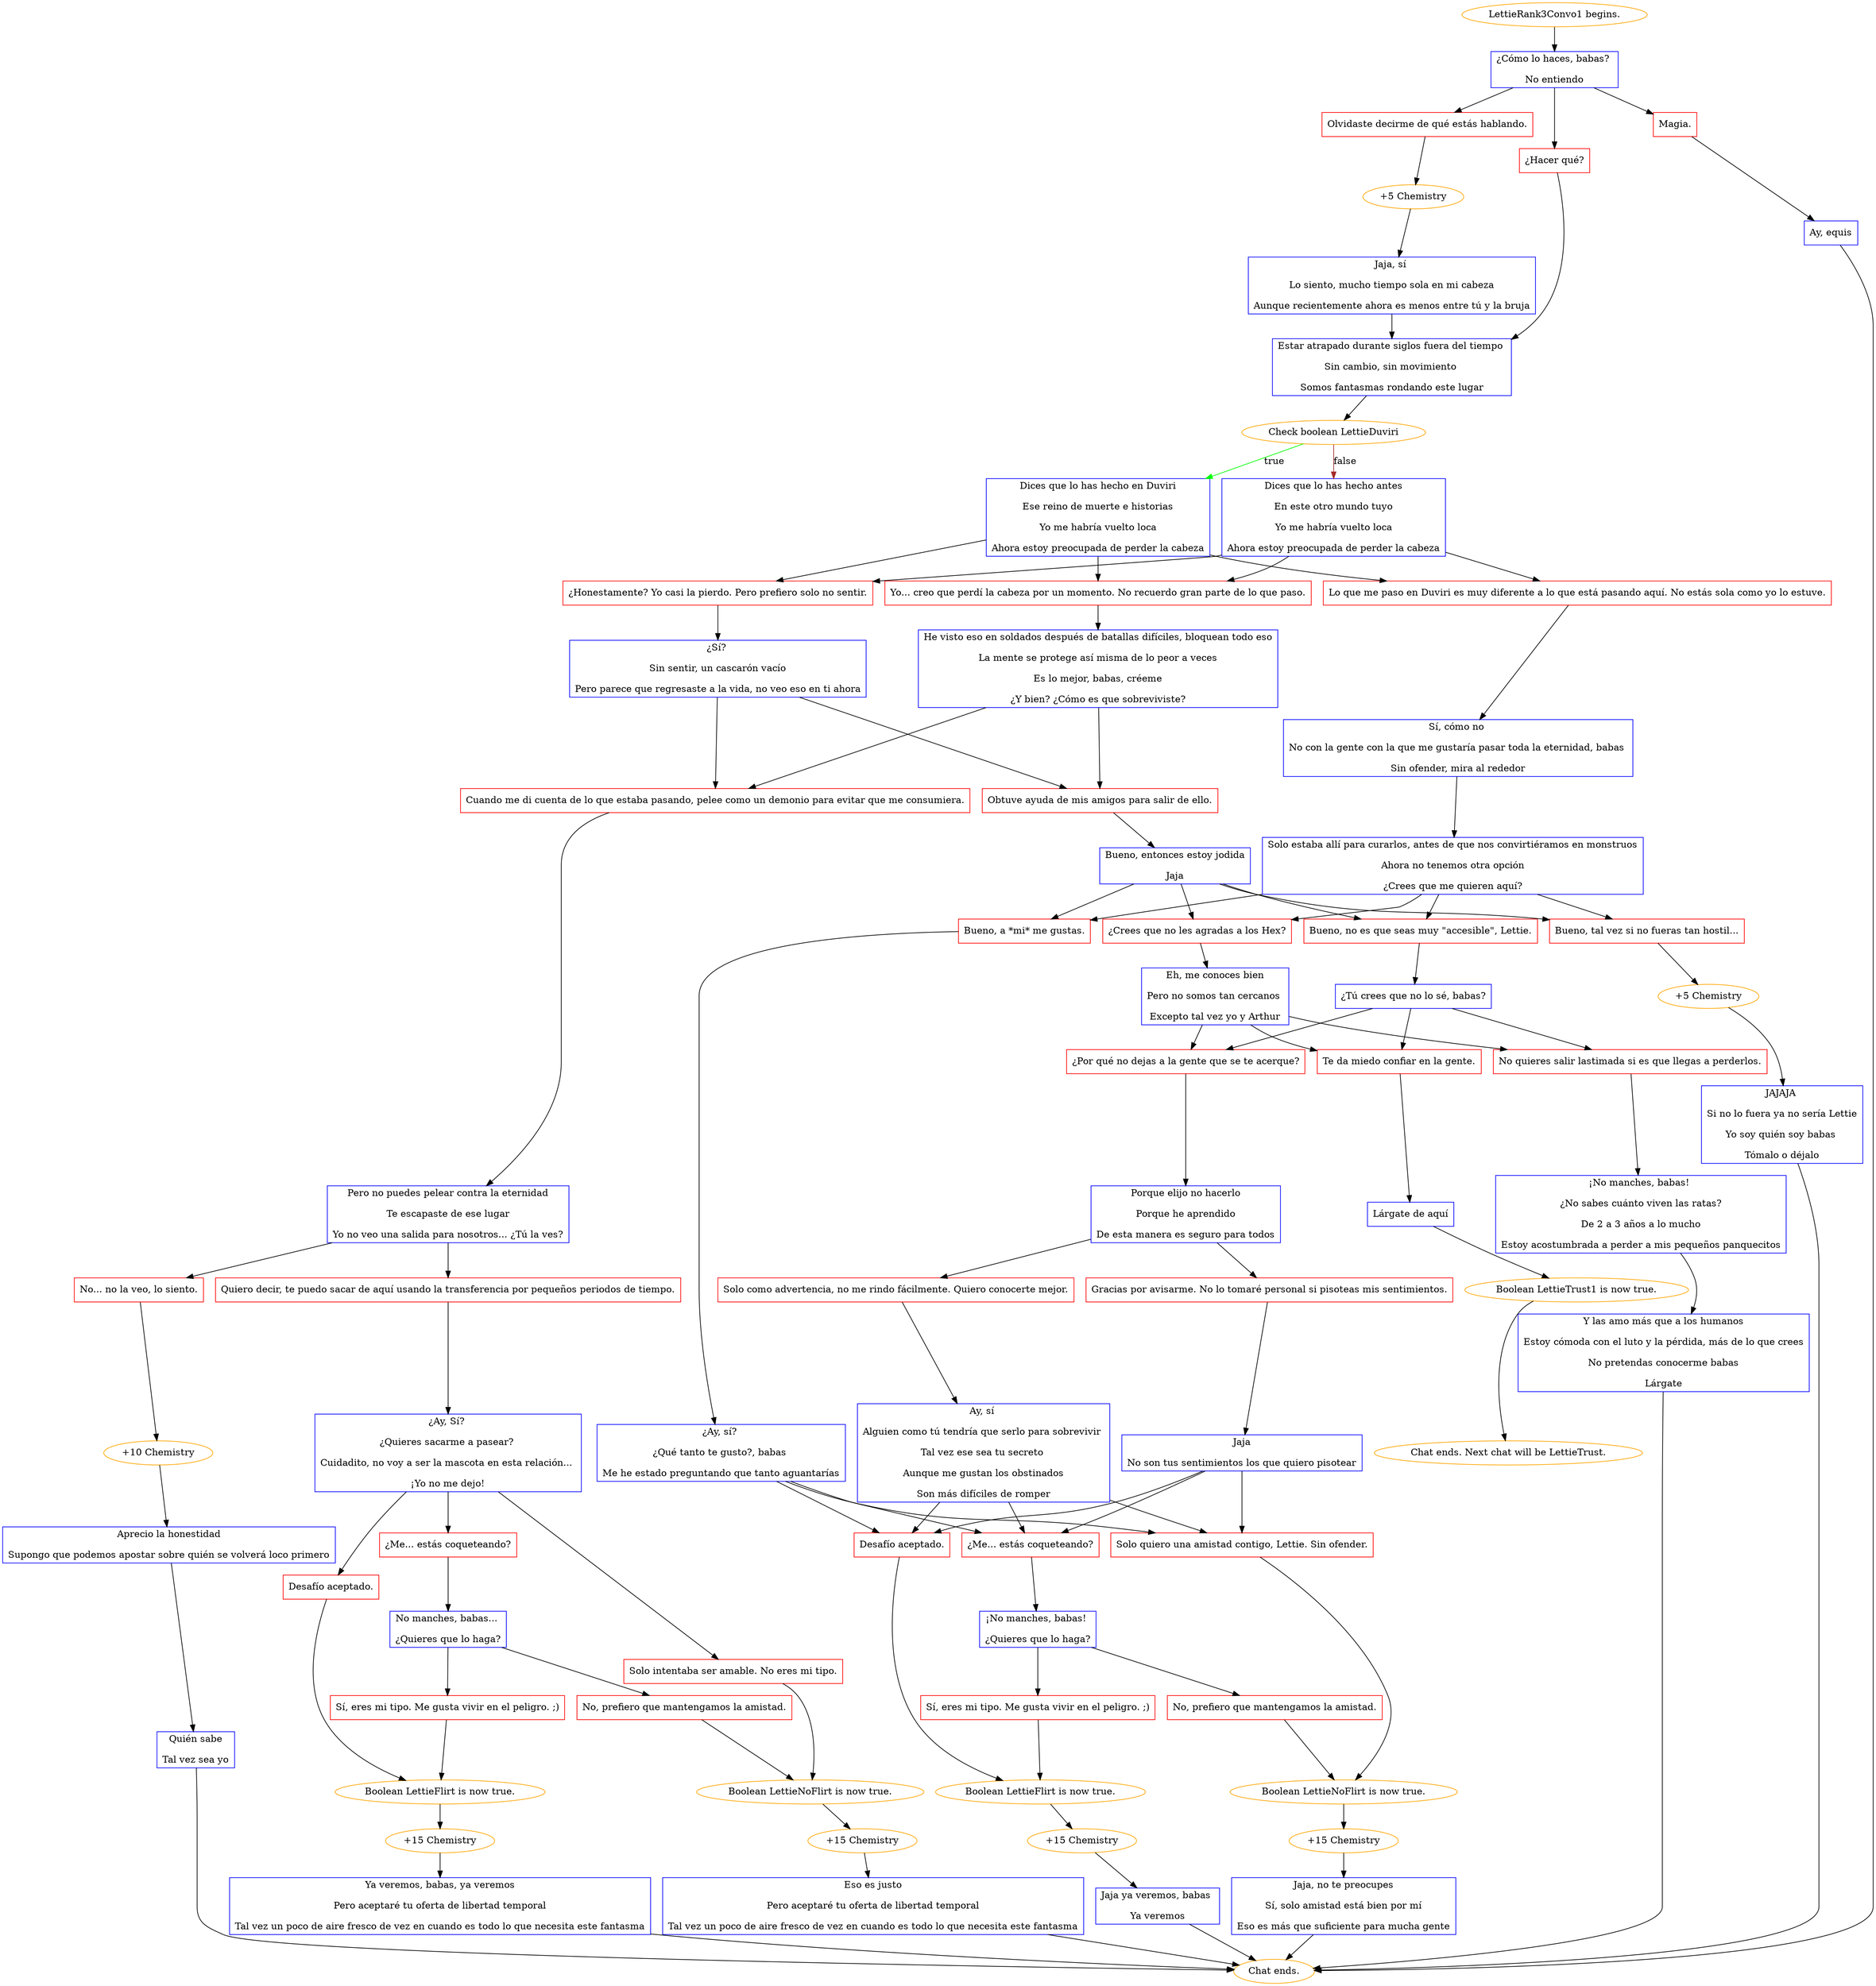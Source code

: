 digraph {
	"LettieRank3Convo1 begins." [color=orange];
		"LettieRank3Convo1 begins." -> j1475752217;
	j1475752217 [label="¿Cómo lo haces, babas? 
No entiendo",shape=box,color=blue];
		j1475752217 -> j1599565644;
		j1475752217 -> j2625187377;
		j1475752217 -> j905100708;
	j1599565644 [label="Olvidaste decirme de qué estás hablando.",shape=box,color=red];
		j1599565644 -> j3818326735;
	j2625187377 [label="¿Hacer qué?",shape=box,color=red];
		j2625187377 -> j2653800820;
	j905100708 [label="Magia.",shape=box,color=red];
		j905100708 -> j1759475013;
	j3818326735 [label="+5 Chemistry",color=orange];
		j3818326735 -> j3224264200;
	j2653800820 [label="Estar atrapado durante siglos fuera del tiempo 
Sin cambio, sin movimiento 
Somos fantasmas rondando este lugar",shape=box,color=blue];
		j2653800820 -> j2631015866;
	j1759475013 [label="Ay, equis",shape=box,color=blue];
		j1759475013 -> "Chat ends.";
	j3224264200 [label="Jaja, sí 
Lo siento, mucho tiempo sola en mi cabeza
Aunque recientemente ahora es menos entre tú y la bruja",shape=box,color=blue];
		j3224264200 -> j2653800820;
	j2631015866 [label="Check boolean LettieDuviri",color=orange];
		j2631015866 -> j3115538923 [label=true,color=green];
		j2631015866 -> j2783119144 [label=false,color=brown];
	"Chat ends." [color=orange];
	j3115538923 [label="Dices que lo has hecho en Duviri
Ese reino de muerte e historias
Yo me habría vuelto loca
Ahora estoy preocupada de perder la cabeza",shape=box,color=blue];
		j3115538923 -> j955729015;
		j3115538923 -> j3764764699;
		j3115538923 -> j733086929;
	j2783119144 [label="Dices que lo has hecho antes
En este otro mundo tuyo
Yo me habría vuelto loca
Ahora estoy preocupada de perder la cabeza",shape=box,color=blue];
		j2783119144 -> j733086929;
		j2783119144 -> j3764764699;
		j2783119144 -> j955729015;
	j955729015 [label="¿Honestamente? Yo casi la pierdo. Pero prefiero solo no sentir.",shape=box,color=red];
		j955729015 -> j984596645;
	j3764764699 [label="Yo... creo que perdí la cabeza por un momento. No recuerdo gran parte de lo que paso.",shape=box,color=red];
		j3764764699 -> j766587885;
	j733086929 [label="Lo que me paso en Duviri es muy diferente a lo que está pasando aquí. No estás sola como yo lo estuve.",shape=box,color=red];
		j733086929 -> j4197855543;
	j984596645 [label="¿Sí? 
Sin sentir, un cascarón vacío
Pero parece que regresaste a la vida, no veo eso en ti ahora",shape=box,color=blue];
		j984596645 -> j1160185097;
		j984596645 -> j1652980482;
	j766587885 [label="He visto eso en soldados después de batallas difíciles, bloquean todo eso
La mente se protege así misma de lo peor a veces
Es lo mejor, babas, créeme
¿Y bien? ¿Cómo es que sobreviviste?",shape=box,color=blue];
		j766587885 -> j1160185097;
		j766587885 -> j1652980482;
	j4197855543 [label="Sí, cómo no 
No con la gente con la que me gustaría pasar toda la eternidad, babas 
Sin ofender, mira al rededor",shape=box,color=blue];
		j4197855543 -> j2583709423;
	j1160185097 [label="Cuando me di cuenta de lo que estaba pasando, pelee como un demonio para evitar que me consumiera.",shape=box,color=red];
		j1160185097 -> j87009910;
	j1652980482 [label="Obtuve ayuda de mis amigos para salir de ello.",shape=box,color=red];
		j1652980482 -> j3650434306;
	j2583709423 [label="Solo estaba allí para curarlos, antes de que nos convirtiéramos en monstruos
Ahora no tenemos otra opción
¿Crees que me quieren aquí?",shape=box,color=blue];
		j2583709423 -> j2204870060;
		j2583709423 -> j2187333598;
		j2583709423 -> j1922293399;
		j2583709423 -> j861492191;
	j87009910 [label="Pero no puedes pelear contra la eternidad
Te escapaste de ese lugar
Yo no veo una salida para nosotros... ¿Tú la ves?",shape=box,color=blue];
		j87009910 -> j3758928113;
		j87009910 -> j3215818394;
	j3650434306 [label="Bueno, entonces estoy jodida
Jaja",shape=box,color=blue];
		j3650434306 -> j2204870060;
		j3650434306 -> j2187333598;
		j3650434306 -> j1922293399;
		j3650434306 -> j861492191;
	j2204870060 [label="Bueno, a *mi* me gustas.",shape=box,color=red];
		j2204870060 -> j1916141997;
	j2187333598 [label="¿Crees que no les agradas a los Hex?",shape=box,color=red];
		j2187333598 -> j3999621743;
	j1922293399 [label="Bueno, no es que seas muy \"accesible\", Lettie.",shape=box,color=red];
		j1922293399 -> j4193507656;
	j861492191 [label="Bueno, tal vez si no fueras tan hostil...",shape=box,color=red];
		j861492191 -> j3044286784;
	j3758928113 [label="No... no la veo, lo siento.",shape=box,color=red];
		j3758928113 -> j258689297;
	j3215818394 [label="Quiero decir, te puedo sacar de aquí usando la transferencia por pequeños periodos de tiempo.",shape=box,color=red];
		j3215818394 -> j678762432;
	j1916141997 [label="¿Ay, sí? 
¿Qué tanto te gusto?, babas 
Me he estado preguntando que tanto aguantarías",shape=box,color=blue];
		j1916141997 -> j2254737832;
		j1916141997 -> j2598387068;
		j1916141997 -> j2115414675;
	j3999621743 [label="Eh, me conoces bien
Pero no somos tan cercanos 
Excepto tal vez yo y Arthur",shape=box,color=blue];
		j3999621743 -> j2425819980;
		j3999621743 -> j1100398635;
		j3999621743 -> j2615082646;
	j4193507656 [label="¿Tú crees que no lo sé, babas?",shape=box,color=blue];
		j4193507656 -> j2425819980;
		j4193507656 -> j1100398635;
		j4193507656 -> j2615082646;
	j3044286784 [label="+5 Chemistry",color=orange];
		j3044286784 -> j3808966819;
	j258689297 [label="+10 Chemistry",color=orange];
		j258689297 -> j4103032917;
	j678762432 [label="¿Ay, Sí? 
¿Quieres sacarme a pasear? 
Cuidadito, no voy a ser la mascota en esta relación... 
¡Yo no me dejo!",shape=box,color=blue];
		j678762432 -> j3893997881;
		j678762432 -> j46216931;
		j678762432 -> j579760963;
	j2254737832 [label="Desafío aceptado.",shape=box,color=red];
		j2254737832 -> j570325216;
	j2598387068 [label="¿Me... estás coqueteando?",shape=box,color=red];
		j2598387068 -> j130162113;
	j2115414675 [label="Solo quiero una amistad contigo, Lettie. Sin ofender.",shape=box,color=red];
		j2115414675 -> j3338825782;
	j2425819980 [label="¿Por qué no dejas a la gente que se te acerque?",shape=box,color=red];
		j2425819980 -> j3058770082;
	j1100398635 [label="Te da miedo confiar en la gente.",shape=box,color=red];
		j1100398635 -> j3068894732;
	j2615082646 [label="No quieres salir lastimada si es que llegas a perderlos.",shape=box,color=red];
		j2615082646 -> j4282608761;
	j3808966819 [label="JAJAJA 
Si no lo fuera ya no sería Lettie
Yo soy quién soy babas 
Tómalo o déjalo",shape=box,color=blue];
		j3808966819 -> "Chat ends.";
	j4103032917 [label="Aprecio la honestidad
Supongo que podemos apostar sobre quién se volverá loco primero",shape=box,color=blue];
		j4103032917 -> j3755502983;
	j3893997881 [label="Desafío aceptado.",shape=box,color=red];
		j3893997881 -> j3219457711;
	j46216931 [label="¿Me... estás coqueteando?",shape=box,color=red];
		j46216931 -> j1452131051;
	j579760963 [label="Solo intentaba ser amable. No eres mi tipo.",shape=box,color=red];
		j579760963 -> j4008571641;
	j570325216 [label="Boolean LettieFlirt is now true.",color=orange];
		j570325216 -> j1505280194;
	j130162113 [label="¡No manches, babas! 
¿Quieres que lo haga?",shape=box,color=blue];
		j130162113 -> j1297760135;
		j130162113 -> j1078763895;
	j3338825782 [label="Boolean LettieNoFlirt is now true.",color=orange];
		j3338825782 -> j3744388551;
	j3058770082 [label="Porque elijo no hacerlo
Porque he aprendido
De esta manera es seguro para todos",shape=box,color=blue];
		j3058770082 -> j4214200035;
		j3058770082 -> j1273118425;
	j3068894732 [label="Lárgate de aquí",shape=box,color=blue];
		j3068894732 -> j971190109;
	j4282608761 [label="¡No manches, babas! 
¿No sabes cuánto viven las ratas?
De 2 a 3 años a lo mucho
Estoy acostumbrada a perder a mis pequeños panquecitos",shape=box,color=blue];
		j4282608761 -> j2798681046;
	j3755502983 [label="Quién sabe
Tal vez sea yo",shape=box,color=blue];
		j3755502983 -> "Chat ends.";
	j3219457711 [label="Boolean LettieFlirt is now true.",color=orange];
		j3219457711 -> j4220802206;
	j1452131051 [label="No manches, babas... 
¿Quieres que lo haga?",shape=box,color=blue];
		j1452131051 -> j3811778214;
		j1452131051 -> j3096828336;
	j4008571641 [label="Boolean LettieNoFlirt is now true.",color=orange];
		j4008571641 -> j512085129;
	j1505280194 [label="+15 Chemistry",color=orange];
		j1505280194 -> j4200151375;
	j1297760135 [label="Sí, eres mi tipo. Me gusta vivir en el peligro. ;)",shape=box,color=red];
		j1297760135 -> j570325216;
	j1078763895 [label="No, prefiero que mantengamos la amistad.",shape=box,color=red];
		j1078763895 -> j3338825782;
	j3744388551 [label="+15 Chemistry",color=orange];
		j3744388551 -> j76334767;
	j4214200035 [label="Solo como advertencia, no me rindo fácilmente. Quiero conocerte mejor.",shape=box,color=red];
		j4214200035 -> j2570549559;
	j1273118425 [label="Gracias por avisarme. No lo tomaré personal si pisoteas mis sentimientos.",shape=box,color=red];
		j1273118425 -> j1092420245;
	j971190109 [label="Boolean LettieTrust1 is now true.",color=orange];
		j971190109 -> "Chat ends. Next chat will be LettieTrust.";
	j2798681046 [label="Y las amo más que a los humanos
Estoy cómoda con el luto y la pérdida, más de lo que crees
No pretendas conocerme babas
Lárgate",shape=box,color=blue];
		j2798681046 -> "Chat ends.";
	j4220802206 [label="+15 Chemistry",color=orange];
		j4220802206 -> j1599545713;
	j3811778214 [label="Sí, eres mi tipo. Me gusta vivir en el peligro. ;)",shape=box,color=red];
		j3811778214 -> j3219457711;
	j3096828336 [label="No, prefiero que mantengamos la amistad.",shape=box,color=red];
		j3096828336 -> j4008571641;
	j512085129 [label="+15 Chemistry",color=orange];
		j512085129 -> j4067922606;
	j4200151375 [label="Jaja ya veremos, babas 
Ya veremos",shape=box,color=blue];
		j4200151375 -> "Chat ends.";
	j76334767 [label="Jaja, no te preocupes
Sí, solo amistad está bien por mí
Eso es más que suficiente para mucha gente",shape=box,color=blue];
		j76334767 -> "Chat ends.";
	j2570549559 [label="Ay, sí 
Alguien como tú tendría que serlo para sobrevivir 
Tal vez ese sea tu secreto 
Aunque me gustan los obstinados
Son más difíciles de romper",shape=box,color=blue];
		j2570549559 -> j2254737832;
		j2570549559 -> j2598387068;
		j2570549559 -> j2115414675;
	j1092420245 [label="Jaja
No son tus sentimientos los que quiero pisotear",shape=box,color=blue];
		j1092420245 -> j2254737832;
		j1092420245 -> j2598387068;
		j1092420245 -> j2115414675;
	"Chat ends. Next chat will be LettieTrust." [color=orange];
	j1599545713 [label="Ya veremos, babas, ya veremos
Pero aceptaré tu oferta de libertad temporal
Tal vez un poco de aire fresco de vez en cuando es todo lo que necesita este fantasma",shape=box,color=blue];
		j1599545713 -> "Chat ends.";
	j4067922606 [label="Eso es justo
Pero aceptaré tu oferta de libertad temporal
Tal vez un poco de aire fresco de vez en cuando es todo lo que necesita este fantasma",shape=box,color=blue];
		j4067922606 -> "Chat ends.";
}